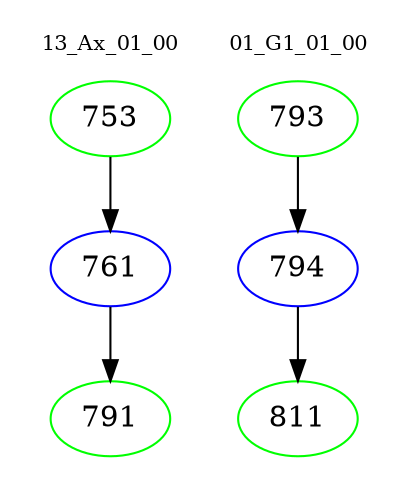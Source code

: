 digraph{
subgraph cluster_0 {
color = white
label = "13_Ax_01_00";
fontsize=10;
T0_753 [label="753", color="green"]
T0_753 -> T0_761 [color="black"]
T0_761 [label="761", color="blue"]
T0_761 -> T0_791 [color="black"]
T0_791 [label="791", color="green"]
}
subgraph cluster_1 {
color = white
label = "01_G1_01_00";
fontsize=10;
T1_793 [label="793", color="green"]
T1_793 -> T1_794 [color="black"]
T1_794 [label="794", color="blue"]
T1_794 -> T1_811 [color="black"]
T1_811 [label="811", color="green"]
}
}
